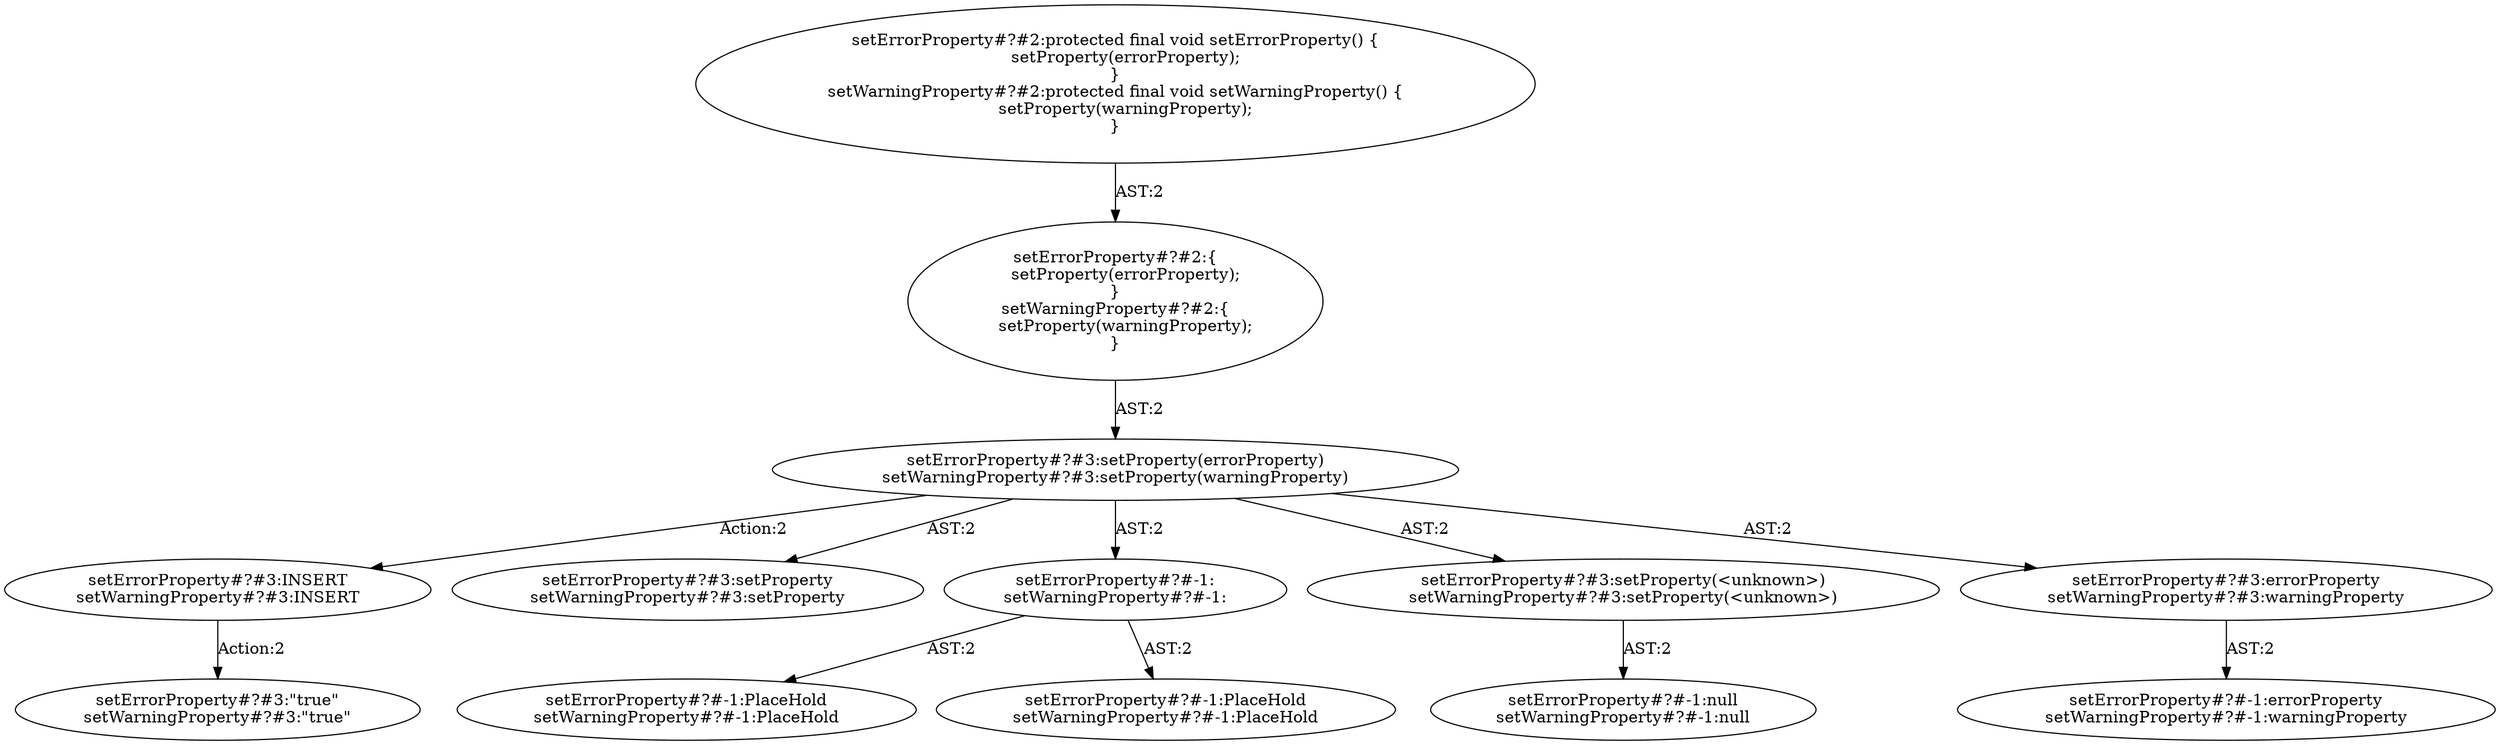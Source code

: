 digraph "Pattern" {
0 [label="setErrorProperty#?#3:INSERT
setWarningProperty#?#3:INSERT" shape=ellipse]
1 [label="setErrorProperty#?#3:setProperty(errorProperty)
setWarningProperty#?#3:setProperty(warningProperty)" shape=ellipse]
2 [label="setErrorProperty#?#2:\{
    setProperty(errorProperty);
\}
setWarningProperty#?#2:\{
    setProperty(warningProperty);
\}" shape=ellipse]
3 [label="setErrorProperty#?#2:protected final void setErrorProperty() \{
    setProperty(errorProperty);
\}
setWarningProperty#?#2:protected final void setWarningProperty() \{
    setProperty(warningProperty);
\}" shape=ellipse]
4 [label="setErrorProperty#?#3:setProperty
setWarningProperty#?#3:setProperty" shape=ellipse]
5 [label="setErrorProperty#?#-1:
setWarningProperty#?#-1:" shape=ellipse]
6 [label="setErrorProperty#?#-1:PlaceHold
setWarningProperty#?#-1:PlaceHold" shape=ellipse]
7 [label="setErrorProperty#?#-1:PlaceHold
setWarningProperty#?#-1:PlaceHold" shape=ellipse]
8 [label="setErrorProperty#?#3:setProperty(<unknown>)
setWarningProperty#?#3:setProperty(<unknown>)" shape=ellipse]
9 [label="setErrorProperty#?#-1:null
setWarningProperty#?#-1:null" shape=ellipse]
10 [label="setErrorProperty#?#3:errorProperty
setWarningProperty#?#3:warningProperty" shape=ellipse]
11 [label="setErrorProperty#?#-1:errorProperty
setWarningProperty#?#-1:warningProperty" shape=ellipse]
12 [label="setErrorProperty#?#3:\"true\"
setWarningProperty#?#3:\"true\"" shape=ellipse]
0 -> 12 [label="Action:2"];
1 -> 0 [label="Action:2"];
1 -> 4 [label="AST:2"];
1 -> 5 [label="AST:2"];
1 -> 8 [label="AST:2"];
1 -> 10 [label="AST:2"];
2 -> 1 [label="AST:2"];
3 -> 2 [label="AST:2"];
5 -> 6 [label="AST:2"];
5 -> 7 [label="AST:2"];
8 -> 9 [label="AST:2"];
10 -> 11 [label="AST:2"];
}